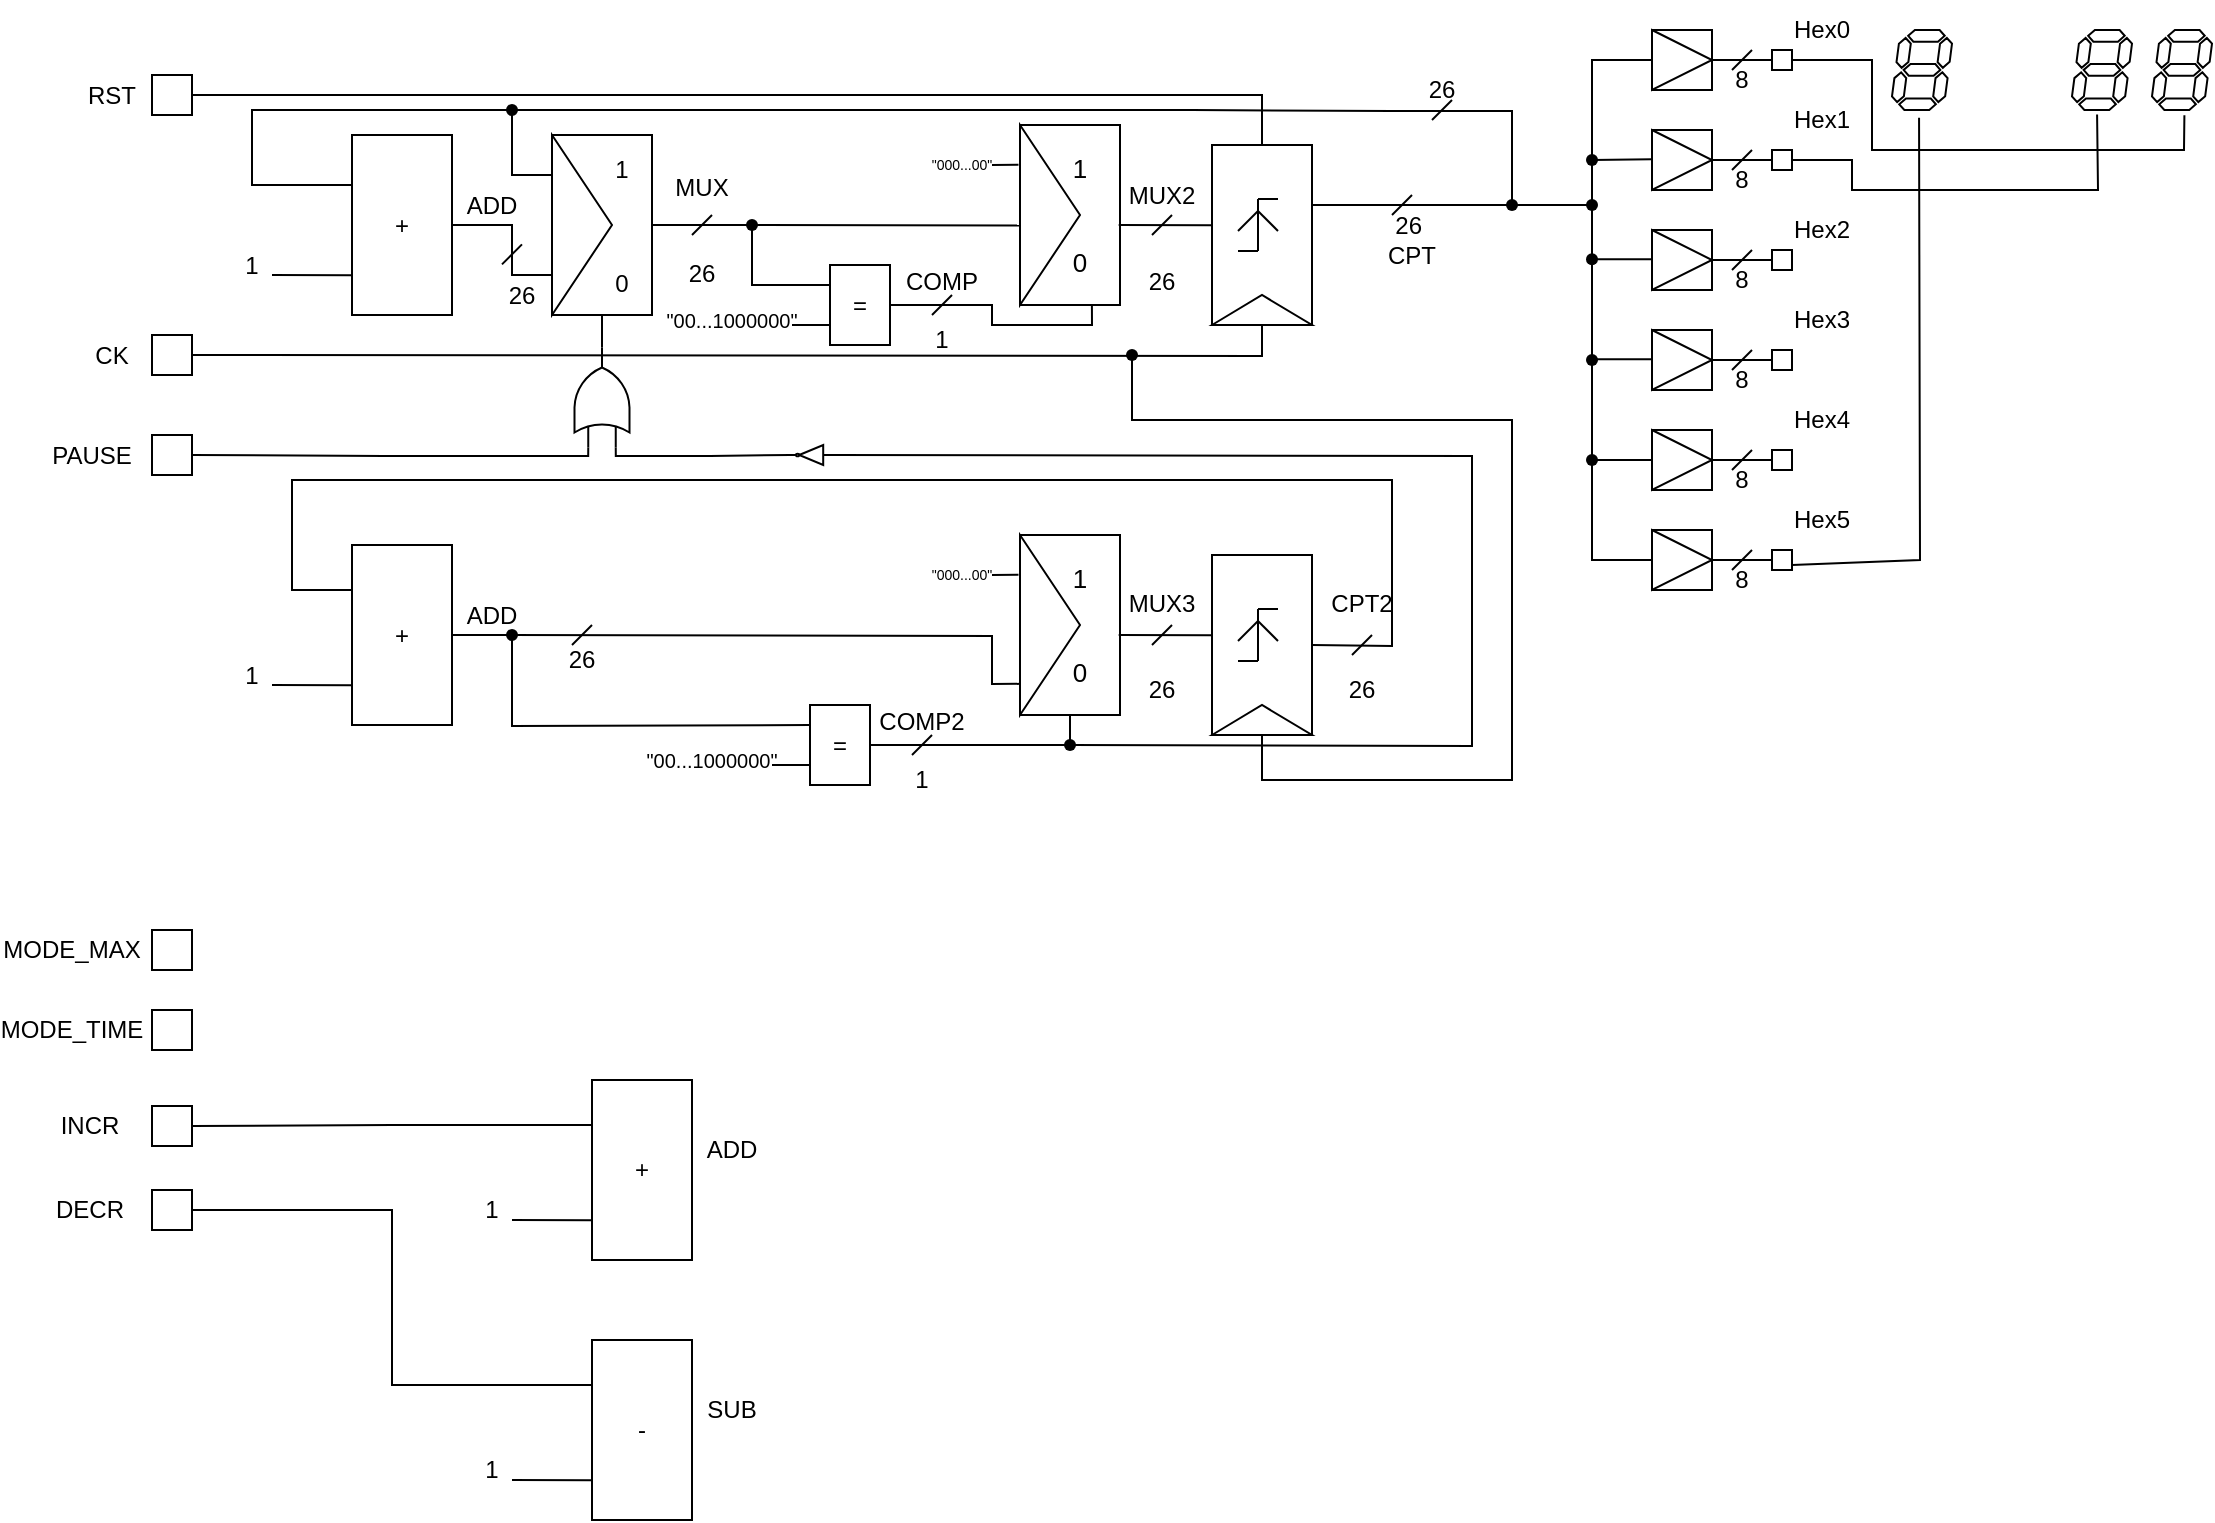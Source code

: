 <mxfile version="28.2.5">
  <diagram name="Page-1" id="TGo61gCRK2V74XQc2gA1">
    <mxGraphModel dx="579" dy="293" grid="1" gridSize="10" guides="1" tooltips="1" connect="1" arrows="1" fold="1" page="1" pageScale="1" pageWidth="827" pageHeight="1169" math="0" shadow="0">
      <root>
        <mxCell id="0" />
        <mxCell id="1" parent="0" />
        <mxCell id="C4tHGR8kcUQV5d1W9FfS-1" value="+" style="rounded=0;whiteSpace=wrap;html=1;" vertex="1" parent="1">
          <mxGeometry x="610" y="367.5" width="50" height="90" as="geometry" />
        </mxCell>
        <mxCell id="C4tHGR8kcUQV5d1W9FfS-2" value="" style="group;rotation=-90;" vertex="1" connectable="0" parent="1">
          <mxGeometry x="1020" y="412.5" width="90" height="70" as="geometry" />
        </mxCell>
        <mxCell id="C4tHGR8kcUQV5d1W9FfS-3" value="" style="rounded=0;whiteSpace=wrap;html=1;rotation=-90;" vertex="1" parent="C4tHGR8kcUQV5d1W9FfS-2">
          <mxGeometry y="-20" width="90" height="50" as="geometry" />
        </mxCell>
        <mxCell id="C4tHGR8kcUQV5d1W9FfS-4" value="" style="group;rotation=-90;" vertex="1" connectable="0" parent="C4tHGR8kcUQV5d1W9FfS-2">
          <mxGeometry x="30" y="-10" width="26" height="20" as="geometry" />
        </mxCell>
        <mxCell id="C4tHGR8kcUQV5d1W9FfS-5" value="" style="endArrow=none;html=1;rounded=0;" edge="1" parent="C4tHGR8kcUQV5d1W9FfS-4">
          <mxGeometry width="50" height="50" relative="1" as="geometry">
            <mxPoint x="13" y="23" as="sourcePoint" />
            <mxPoint x="13" y="-3" as="targetPoint" />
          </mxGeometry>
        </mxCell>
        <mxCell id="C4tHGR8kcUQV5d1W9FfS-6" value="" style="endArrow=none;html=1;rounded=0;" edge="1" parent="C4tHGR8kcUQV5d1W9FfS-4">
          <mxGeometry width="50" height="50" relative="1" as="geometry">
            <mxPoint x="13" y="23" as="sourcePoint" />
            <mxPoint x="3" y="23" as="targetPoint" />
          </mxGeometry>
        </mxCell>
        <mxCell id="C4tHGR8kcUQV5d1W9FfS-7" value="" style="endArrow=none;html=1;rounded=0;" edge="1" parent="C4tHGR8kcUQV5d1W9FfS-4">
          <mxGeometry width="50" height="50" relative="1" as="geometry">
            <mxPoint x="23" y="-3" as="sourcePoint" />
            <mxPoint x="13" y="-3" as="targetPoint" />
          </mxGeometry>
        </mxCell>
        <mxCell id="C4tHGR8kcUQV5d1W9FfS-8" value="" style="endArrow=none;html=1;rounded=0;" edge="1" parent="C4tHGR8kcUQV5d1W9FfS-4">
          <mxGeometry width="50" height="50" relative="1" as="geometry">
            <mxPoint x="13" y="3" as="sourcePoint" />
            <mxPoint x="3" y="13" as="targetPoint" />
            <Array as="points">
              <mxPoint x="13" y="3" />
            </Array>
          </mxGeometry>
        </mxCell>
        <mxCell id="C4tHGR8kcUQV5d1W9FfS-9" value="" style="endArrow=none;html=1;rounded=0;" edge="1" parent="C4tHGR8kcUQV5d1W9FfS-4">
          <mxGeometry width="50" height="50" relative="1" as="geometry">
            <mxPoint x="13" y="3" as="sourcePoint" />
            <mxPoint x="23" y="13" as="targetPoint" />
          </mxGeometry>
        </mxCell>
        <mxCell id="C4tHGR8kcUQV5d1W9FfS-10" value="" style="triangle;whiteSpace=wrap;html=1;rotation=-90;" vertex="1" parent="C4tHGR8kcUQV5d1W9FfS-2">
          <mxGeometry x="37.5" y="17.5" width="15" height="50" as="geometry" />
        </mxCell>
        <mxCell id="C4tHGR8kcUQV5d1W9FfS-11" value="" style="endArrow=none;html=1;rounded=0;entryX=0.004;entryY=0.779;entryDx=0;entryDy=0;entryPerimeter=0;" edge="1" parent="1" target="C4tHGR8kcUQV5d1W9FfS-1">
          <mxGeometry width="50" height="50" relative="1" as="geometry">
            <mxPoint x="570" y="437.5" as="sourcePoint" />
            <mxPoint x="580" y="487.5" as="targetPoint" />
          </mxGeometry>
        </mxCell>
        <mxCell id="C4tHGR8kcUQV5d1W9FfS-12" value="" style="verticalLabelPosition=bottom;shadow=0;dashed=0;align=center;html=1;verticalAlign=top;shape=mxgraph.electrical.opto_electronics.7_segment_display;pointerEvents=1;" vertex="1" parent="1">
          <mxGeometry x="1380" y="315" width="30" height="40" as="geometry" />
        </mxCell>
        <mxCell id="C4tHGR8kcUQV5d1W9FfS-13" value="" style="verticalLabelPosition=bottom;shadow=0;dashed=0;align=center;html=1;verticalAlign=top;shape=mxgraph.electrical.opto_electronics.7_segment_display;pointerEvents=1;" vertex="1" parent="1">
          <mxGeometry x="1470" y="315" width="30" height="40" as="geometry" />
        </mxCell>
        <mxCell id="C4tHGR8kcUQV5d1W9FfS-14" value="" style="verticalLabelPosition=bottom;shadow=0;dashed=0;align=center;html=1;verticalAlign=top;shape=mxgraph.electrical.opto_electronics.7_segment_display;pointerEvents=1;" vertex="1" parent="1">
          <mxGeometry x="1510" y="315" width="30" height="40" as="geometry" />
        </mxCell>
        <mxCell id="C4tHGR8kcUQV5d1W9FfS-15" value="1" style="text;html=1;align=center;verticalAlign=middle;whiteSpace=wrap;rounded=0;" vertex="1" parent="1">
          <mxGeometry x="550" y="417.5" width="20" height="30" as="geometry" />
        </mxCell>
        <mxCell id="C4tHGR8kcUQV5d1W9FfS-16" value="" style="rounded=0;whiteSpace=wrap;html=1;" vertex="1" parent="1">
          <mxGeometry x="510" y="467.5" width="20" height="20" as="geometry" />
        </mxCell>
        <mxCell id="C4tHGR8kcUQV5d1W9FfS-17" value="" style="rounded=0;whiteSpace=wrap;html=1;" vertex="1" parent="1">
          <mxGeometry x="510" y="337.5" width="20" height="20" as="geometry" />
        </mxCell>
        <mxCell id="C4tHGR8kcUQV5d1W9FfS-18" value="" style="endArrow=none;html=1;rounded=0;entryX=1;entryY=0.5;entryDx=0;entryDy=0;exitX=1;exitY=0.5;exitDx=0;exitDy=0;" edge="1" parent="1" source="C4tHGR8kcUQV5d1W9FfS-17" target="C4tHGR8kcUQV5d1W9FfS-3">
          <mxGeometry width="50" height="50" relative="1" as="geometry">
            <mxPoint x="740" y="617.5" as="sourcePoint" />
            <mxPoint x="790" y="567.5" as="targetPoint" />
            <Array as="points">
              <mxPoint x="875" y="347.5" />
              <mxPoint x="1065" y="347.5" />
            </Array>
          </mxGeometry>
        </mxCell>
        <mxCell id="C4tHGR8kcUQV5d1W9FfS-19" value="" style="endArrow=none;html=1;rounded=0;" edge="1" parent="1">
          <mxGeometry width="50" height="50" relative="1" as="geometry">
            <mxPoint x="685" y="432.17" as="sourcePoint" />
            <mxPoint x="695" y="422.17" as="targetPoint" />
          </mxGeometry>
        </mxCell>
        <mxCell id="C4tHGR8kcUQV5d1W9FfS-20" value="" style="endArrow=none;html=1;rounded=0;" edge="1" parent="1">
          <mxGeometry width="50" height="50" relative="1" as="geometry">
            <mxPoint x="1130" y="407.5" as="sourcePoint" />
            <mxPoint x="1140" y="397.5" as="targetPoint" />
          </mxGeometry>
        </mxCell>
        <mxCell id="C4tHGR8kcUQV5d1W9FfS-21" value="26&amp;nbsp;&lt;div&gt;CPT&lt;/div&gt;" style="text;html=1;align=center;verticalAlign=middle;whiteSpace=wrap;rounded=0;" vertex="1" parent="1">
          <mxGeometry x="1110" y="405" width="60" height="30" as="geometry" />
        </mxCell>
        <mxCell id="C4tHGR8kcUQV5d1W9FfS-22" value="" style="rounded=0;whiteSpace=wrap;html=1;" vertex="1" parent="1">
          <mxGeometry x="1260" y="315" width="30" height="30" as="geometry" />
        </mxCell>
        <mxCell id="C4tHGR8kcUQV5d1W9FfS-23" value="" style="triangle;whiteSpace=wrap;html=1;" vertex="1" parent="1">
          <mxGeometry x="1260" y="315" width="30" height="30" as="geometry" />
        </mxCell>
        <mxCell id="C4tHGR8kcUQV5d1W9FfS-24" value="" style="endArrow=none;html=1;rounded=0;entryX=0;entryY=0.5;entryDx=0;entryDy=0;exitX=0;exitY=0.5;exitDx=0;exitDy=0;" edge="1" parent="1" target="C4tHGR8kcUQV5d1W9FfS-23">
          <mxGeometry width="50" height="50" relative="1" as="geometry">
            <mxPoint x="1260" y="580" as="sourcePoint" />
            <mxPoint x="1170" y="525" as="targetPoint" />
            <Array as="points">
              <mxPoint x="1230" y="580" />
              <mxPoint x="1230" y="330" />
            </Array>
          </mxGeometry>
        </mxCell>
        <mxCell id="C4tHGR8kcUQV5d1W9FfS-25" value="" style="endArrow=none;html=1;rounded=0;entryX=1;entryY=0.5;entryDx=0;entryDy=0;" edge="1" parent="1" source="C4tHGR8kcUQV5d1W9FfS-27" target="C4tHGR8kcUQV5d1W9FfS-23">
          <mxGeometry width="50" height="50" relative="1" as="geometry">
            <mxPoint x="1310" y="330" as="sourcePoint" />
            <mxPoint x="1410" y="505" as="targetPoint" />
          </mxGeometry>
        </mxCell>
        <mxCell id="C4tHGR8kcUQV5d1W9FfS-26" value="" style="endArrow=none;html=1;rounded=0;entryX=1;entryY=0.5;entryDx=0;entryDy=0;" edge="1" parent="1" target="C4tHGR8kcUQV5d1W9FfS-27">
          <mxGeometry width="50" height="50" relative="1" as="geometry">
            <mxPoint x="1310" y="330" as="sourcePoint" />
            <mxPoint x="1290" y="330" as="targetPoint" />
          </mxGeometry>
        </mxCell>
        <mxCell id="C4tHGR8kcUQV5d1W9FfS-27" value="" style="rounded=0;whiteSpace=wrap;html=1;" vertex="1" parent="1">
          <mxGeometry x="1320" y="325" width="10" height="10" as="geometry" />
        </mxCell>
        <mxCell id="C4tHGR8kcUQV5d1W9FfS-28" value="" style="endArrow=none;html=1;rounded=0;" edge="1" parent="1">
          <mxGeometry width="50" height="50" relative="1" as="geometry">
            <mxPoint x="1300" y="335" as="sourcePoint" />
            <mxPoint x="1310" y="325" as="targetPoint" />
          </mxGeometry>
        </mxCell>
        <mxCell id="C4tHGR8kcUQV5d1W9FfS-29" value="8" style="text;html=1;align=center;verticalAlign=middle;whiteSpace=wrap;rounded=0;" vertex="1" parent="1">
          <mxGeometry x="1300" y="335" width="10" height="10" as="geometry" />
        </mxCell>
        <mxCell id="C4tHGR8kcUQV5d1W9FfS-30" value="" style="rounded=0;whiteSpace=wrap;html=1;" vertex="1" parent="1">
          <mxGeometry x="1260" y="365" width="30" height="30" as="geometry" />
        </mxCell>
        <mxCell id="C4tHGR8kcUQV5d1W9FfS-31" value="" style="triangle;whiteSpace=wrap;html=1;" vertex="1" parent="1">
          <mxGeometry x="1260" y="365" width="30" height="30" as="geometry" />
        </mxCell>
        <mxCell id="C4tHGR8kcUQV5d1W9FfS-32" value="" style="endArrow=none;html=1;rounded=0;entryX=1;entryY=0.5;entryDx=0;entryDy=0;" edge="1" parent="1" source="C4tHGR8kcUQV5d1W9FfS-34" target="C4tHGR8kcUQV5d1W9FfS-31">
          <mxGeometry width="50" height="50" relative="1" as="geometry">
            <mxPoint x="1310" y="380" as="sourcePoint" />
            <mxPoint x="1410" y="555" as="targetPoint" />
          </mxGeometry>
        </mxCell>
        <mxCell id="C4tHGR8kcUQV5d1W9FfS-33" value="" style="endArrow=none;html=1;rounded=0;entryX=1;entryY=0.5;entryDx=0;entryDy=0;" edge="1" parent="1" target="C4tHGR8kcUQV5d1W9FfS-34">
          <mxGeometry width="50" height="50" relative="1" as="geometry">
            <mxPoint x="1310" y="380" as="sourcePoint" />
            <mxPoint x="1290" y="380" as="targetPoint" />
          </mxGeometry>
        </mxCell>
        <mxCell id="C4tHGR8kcUQV5d1W9FfS-34" value="" style="rounded=0;whiteSpace=wrap;html=1;" vertex="1" parent="1">
          <mxGeometry x="1320" y="375" width="10" height="10" as="geometry" />
        </mxCell>
        <mxCell id="C4tHGR8kcUQV5d1W9FfS-35" value="" style="endArrow=none;html=1;rounded=0;" edge="1" parent="1">
          <mxGeometry width="50" height="50" relative="1" as="geometry">
            <mxPoint x="1300" y="385" as="sourcePoint" />
            <mxPoint x="1310" y="375" as="targetPoint" />
          </mxGeometry>
        </mxCell>
        <mxCell id="C4tHGR8kcUQV5d1W9FfS-36" value="8" style="text;html=1;align=center;verticalAlign=middle;whiteSpace=wrap;rounded=0;" vertex="1" parent="1">
          <mxGeometry x="1300" y="385" width="10" height="10" as="geometry" />
        </mxCell>
        <mxCell id="C4tHGR8kcUQV5d1W9FfS-37" value="" style="rounded=0;whiteSpace=wrap;html=1;" vertex="1" parent="1">
          <mxGeometry x="1260" y="415" width="30" height="30" as="geometry" />
        </mxCell>
        <mxCell id="C4tHGR8kcUQV5d1W9FfS-38" value="" style="triangle;whiteSpace=wrap;html=1;" vertex="1" parent="1">
          <mxGeometry x="1260" y="415" width="30" height="30" as="geometry" />
        </mxCell>
        <mxCell id="C4tHGR8kcUQV5d1W9FfS-39" value="" style="endArrow=none;html=1;rounded=0;entryX=1;entryY=0.5;entryDx=0;entryDy=0;" edge="1" parent="1" source="C4tHGR8kcUQV5d1W9FfS-41" target="C4tHGR8kcUQV5d1W9FfS-38">
          <mxGeometry width="50" height="50" relative="1" as="geometry">
            <mxPoint x="1310" y="430" as="sourcePoint" />
            <mxPoint x="1410" y="605" as="targetPoint" />
          </mxGeometry>
        </mxCell>
        <mxCell id="C4tHGR8kcUQV5d1W9FfS-40" value="" style="endArrow=none;html=1;rounded=0;entryX=1;entryY=0.5;entryDx=0;entryDy=0;" edge="1" parent="1" target="C4tHGR8kcUQV5d1W9FfS-41">
          <mxGeometry width="50" height="50" relative="1" as="geometry">
            <mxPoint x="1310" y="430" as="sourcePoint" />
            <mxPoint x="1290" y="430" as="targetPoint" />
          </mxGeometry>
        </mxCell>
        <mxCell id="C4tHGR8kcUQV5d1W9FfS-41" value="" style="rounded=0;whiteSpace=wrap;html=1;" vertex="1" parent="1">
          <mxGeometry x="1320" y="425" width="10" height="10" as="geometry" />
        </mxCell>
        <mxCell id="C4tHGR8kcUQV5d1W9FfS-42" value="" style="endArrow=none;html=1;rounded=0;" edge="1" parent="1">
          <mxGeometry width="50" height="50" relative="1" as="geometry">
            <mxPoint x="1300" y="435" as="sourcePoint" />
            <mxPoint x="1310" y="425" as="targetPoint" />
          </mxGeometry>
        </mxCell>
        <mxCell id="C4tHGR8kcUQV5d1W9FfS-43" value="8" style="text;html=1;align=center;verticalAlign=middle;whiteSpace=wrap;rounded=0;" vertex="1" parent="1">
          <mxGeometry x="1300" y="435" width="10" height="10" as="geometry" />
        </mxCell>
        <mxCell id="C4tHGR8kcUQV5d1W9FfS-44" value="" style="rounded=0;whiteSpace=wrap;html=1;" vertex="1" parent="1">
          <mxGeometry x="1260" y="465" width="30" height="30" as="geometry" />
        </mxCell>
        <mxCell id="C4tHGR8kcUQV5d1W9FfS-45" value="" style="triangle;whiteSpace=wrap;html=1;" vertex="1" parent="1">
          <mxGeometry x="1260" y="465" width="30" height="30" as="geometry" />
        </mxCell>
        <mxCell id="C4tHGR8kcUQV5d1W9FfS-46" value="" style="endArrow=none;html=1;rounded=0;entryX=1;entryY=0.5;entryDx=0;entryDy=0;" edge="1" parent="1" source="C4tHGR8kcUQV5d1W9FfS-48" target="C4tHGR8kcUQV5d1W9FfS-45">
          <mxGeometry width="50" height="50" relative="1" as="geometry">
            <mxPoint x="1310" y="480" as="sourcePoint" />
            <mxPoint x="1410" y="655" as="targetPoint" />
          </mxGeometry>
        </mxCell>
        <mxCell id="C4tHGR8kcUQV5d1W9FfS-47" value="" style="endArrow=none;html=1;rounded=0;entryX=1;entryY=0.5;entryDx=0;entryDy=0;" edge="1" parent="1" target="C4tHGR8kcUQV5d1W9FfS-48">
          <mxGeometry width="50" height="50" relative="1" as="geometry">
            <mxPoint x="1310" y="480" as="sourcePoint" />
            <mxPoint x="1290" y="480" as="targetPoint" />
          </mxGeometry>
        </mxCell>
        <mxCell id="C4tHGR8kcUQV5d1W9FfS-48" value="" style="rounded=0;whiteSpace=wrap;html=1;" vertex="1" parent="1">
          <mxGeometry x="1320" y="475" width="10" height="10" as="geometry" />
        </mxCell>
        <mxCell id="C4tHGR8kcUQV5d1W9FfS-49" value="" style="endArrow=none;html=1;rounded=0;" edge="1" parent="1">
          <mxGeometry width="50" height="50" relative="1" as="geometry">
            <mxPoint x="1300" y="485" as="sourcePoint" />
            <mxPoint x="1310" y="475" as="targetPoint" />
          </mxGeometry>
        </mxCell>
        <mxCell id="C4tHGR8kcUQV5d1W9FfS-50" value="8" style="text;html=1;align=center;verticalAlign=middle;whiteSpace=wrap;rounded=0;" vertex="1" parent="1">
          <mxGeometry x="1300" y="485" width="10" height="10" as="geometry" />
        </mxCell>
        <mxCell id="C4tHGR8kcUQV5d1W9FfS-51" value="" style="rounded=0;whiteSpace=wrap;html=1;" vertex="1" parent="1">
          <mxGeometry x="1260" y="515" width="30" height="30" as="geometry" />
        </mxCell>
        <mxCell id="C4tHGR8kcUQV5d1W9FfS-52" value="" style="triangle;whiteSpace=wrap;html=1;" vertex="1" parent="1">
          <mxGeometry x="1260" y="515" width="30" height="30" as="geometry" />
        </mxCell>
        <mxCell id="C4tHGR8kcUQV5d1W9FfS-53" value="" style="endArrow=none;html=1;rounded=0;entryX=1;entryY=0.5;entryDx=0;entryDy=0;" edge="1" parent="1" source="C4tHGR8kcUQV5d1W9FfS-55" target="C4tHGR8kcUQV5d1W9FfS-52">
          <mxGeometry width="50" height="50" relative="1" as="geometry">
            <mxPoint x="1310" y="530" as="sourcePoint" />
            <mxPoint x="1410" y="705" as="targetPoint" />
          </mxGeometry>
        </mxCell>
        <mxCell id="C4tHGR8kcUQV5d1W9FfS-54" value="" style="endArrow=none;html=1;rounded=0;entryX=1;entryY=0.5;entryDx=0;entryDy=0;" edge="1" parent="1" target="C4tHGR8kcUQV5d1W9FfS-55">
          <mxGeometry width="50" height="50" relative="1" as="geometry">
            <mxPoint x="1310" y="530" as="sourcePoint" />
            <mxPoint x="1290" y="530" as="targetPoint" />
          </mxGeometry>
        </mxCell>
        <mxCell id="C4tHGR8kcUQV5d1W9FfS-55" value="" style="rounded=0;whiteSpace=wrap;html=1;" vertex="1" parent="1">
          <mxGeometry x="1320" y="525" width="10" height="10" as="geometry" />
        </mxCell>
        <mxCell id="C4tHGR8kcUQV5d1W9FfS-56" value="" style="endArrow=none;html=1;rounded=0;" edge="1" parent="1">
          <mxGeometry width="50" height="50" relative="1" as="geometry">
            <mxPoint x="1300" y="535" as="sourcePoint" />
            <mxPoint x="1310" y="525" as="targetPoint" />
          </mxGeometry>
        </mxCell>
        <mxCell id="C4tHGR8kcUQV5d1W9FfS-57" value="8" style="text;html=1;align=center;verticalAlign=middle;whiteSpace=wrap;rounded=0;" vertex="1" parent="1">
          <mxGeometry x="1300" y="535" width="10" height="10" as="geometry" />
        </mxCell>
        <mxCell id="C4tHGR8kcUQV5d1W9FfS-58" value="" style="rounded=0;whiteSpace=wrap;html=1;" vertex="1" parent="1">
          <mxGeometry x="1260" y="565" width="30" height="30" as="geometry" />
        </mxCell>
        <mxCell id="C4tHGR8kcUQV5d1W9FfS-59" value="" style="triangle;whiteSpace=wrap;html=1;" vertex="1" parent="1">
          <mxGeometry x="1260" y="565" width="30" height="30" as="geometry" />
        </mxCell>
        <mxCell id="C4tHGR8kcUQV5d1W9FfS-60" value="" style="endArrow=none;html=1;rounded=0;entryX=1;entryY=0.5;entryDx=0;entryDy=0;" edge="1" parent="1" source="C4tHGR8kcUQV5d1W9FfS-62" target="C4tHGR8kcUQV5d1W9FfS-59">
          <mxGeometry width="50" height="50" relative="1" as="geometry">
            <mxPoint x="1310" y="580" as="sourcePoint" />
            <mxPoint x="1410" y="755" as="targetPoint" />
          </mxGeometry>
        </mxCell>
        <mxCell id="C4tHGR8kcUQV5d1W9FfS-61" value="" style="endArrow=none;html=1;rounded=0;entryX=1;entryY=0.5;entryDx=0;entryDy=0;" edge="1" parent="1" target="C4tHGR8kcUQV5d1W9FfS-62">
          <mxGeometry width="50" height="50" relative="1" as="geometry">
            <mxPoint x="1310" y="580" as="sourcePoint" />
            <mxPoint x="1290" y="580" as="targetPoint" />
          </mxGeometry>
        </mxCell>
        <mxCell id="C4tHGR8kcUQV5d1W9FfS-62" value="" style="rounded=0;whiteSpace=wrap;html=1;" vertex="1" parent="1">
          <mxGeometry x="1320" y="575" width="10" height="10" as="geometry" />
        </mxCell>
        <mxCell id="C4tHGR8kcUQV5d1W9FfS-63" value="" style="endArrow=none;html=1;rounded=0;" edge="1" parent="1">
          <mxGeometry width="50" height="50" relative="1" as="geometry">
            <mxPoint x="1300" y="585" as="sourcePoint" />
            <mxPoint x="1310" y="575" as="targetPoint" />
          </mxGeometry>
        </mxCell>
        <mxCell id="C4tHGR8kcUQV5d1W9FfS-64" value="8" style="text;html=1;align=center;verticalAlign=middle;whiteSpace=wrap;rounded=0;" vertex="1" parent="1">
          <mxGeometry x="1300" y="585" width="10" height="10" as="geometry" />
        </mxCell>
        <mxCell id="C4tHGR8kcUQV5d1W9FfS-65" value="" style="endArrow=none;html=1;rounded=0;entryX=0;entryY=0.5;entryDx=0;entryDy=0;" edge="1" parent="1" target="C4tHGR8kcUQV5d1W9FfS-52">
          <mxGeometry width="50" height="50" relative="1" as="geometry">
            <mxPoint x="1230" y="530" as="sourcePoint" />
            <mxPoint x="1180" y="575" as="targetPoint" />
          </mxGeometry>
        </mxCell>
        <mxCell id="C4tHGR8kcUQV5d1W9FfS-66" value="" style="endArrow=none;html=1;rounded=0;entryX=0;entryY=0.5;entryDx=0;entryDy=0;" edge="1" parent="1">
          <mxGeometry width="50" height="50" relative="1" as="geometry">
            <mxPoint x="1230" y="479.67" as="sourcePoint" />
            <mxPoint x="1260" y="479.67" as="targetPoint" />
          </mxGeometry>
        </mxCell>
        <mxCell id="C4tHGR8kcUQV5d1W9FfS-67" value="" style="endArrow=none;html=1;rounded=0;entryX=0;entryY=0.5;entryDx=0;entryDy=0;" edge="1" parent="1" source="C4tHGR8kcUQV5d1W9FfS-69">
          <mxGeometry width="50" height="50" relative="1" as="geometry">
            <mxPoint x="1230" y="429.67" as="sourcePoint" />
            <mxPoint x="1260" y="429.67" as="targetPoint" />
          </mxGeometry>
        </mxCell>
        <mxCell id="C4tHGR8kcUQV5d1W9FfS-68" value="" style="endArrow=none;html=1;rounded=0;entryX=0;entryY=0.5;entryDx=0;entryDy=0;" edge="1" parent="1" source="C4tHGR8kcUQV5d1W9FfS-100">
          <mxGeometry width="50" height="50" relative="1" as="geometry">
            <mxPoint x="1230" y="379.67" as="sourcePoint" />
            <mxPoint x="1260" y="379.67" as="targetPoint" />
          </mxGeometry>
        </mxCell>
        <mxCell id="C4tHGR8kcUQV5d1W9FfS-69" value="" style="shape=waypoint;sketch=0;fillStyle=solid;size=6;pointerEvents=1;points=[];fillColor=none;resizable=0;rotatable=0;perimeter=centerPerimeter;snapToPoint=1;" vertex="1" parent="1">
          <mxGeometry x="1220" y="419.67" width="20" height="20" as="geometry" />
        </mxCell>
        <mxCell id="C4tHGR8kcUQV5d1W9FfS-70" value="" style="shape=waypoint;sketch=0;fillStyle=solid;size=6;pointerEvents=1;points=[];fillColor=none;resizable=0;rotatable=0;perimeter=centerPerimeter;snapToPoint=1;" vertex="1" parent="1">
          <mxGeometry x="1220" y="470" width="20" height="20" as="geometry" />
        </mxCell>
        <mxCell id="C4tHGR8kcUQV5d1W9FfS-71" value="" style="shape=waypoint;sketch=0;fillStyle=solid;size=6;pointerEvents=1;points=[];fillColor=none;resizable=0;rotatable=0;perimeter=centerPerimeter;snapToPoint=1;" vertex="1" parent="1">
          <mxGeometry x="1220" y="520" width="20" height="20" as="geometry" />
        </mxCell>
        <mxCell id="C4tHGR8kcUQV5d1W9FfS-72" value="CK" style="text;html=1;align=center;verticalAlign=middle;whiteSpace=wrap;rounded=0;" vertex="1" parent="1">
          <mxGeometry x="460" y="462.5" width="60" height="30" as="geometry" />
        </mxCell>
        <mxCell id="C4tHGR8kcUQV5d1W9FfS-73" value="RST" style="text;html=1;align=center;verticalAlign=middle;whiteSpace=wrap;rounded=0;" vertex="1" parent="1">
          <mxGeometry x="460" y="332.5" width="60" height="30" as="geometry" />
        </mxCell>
        <mxCell id="C4tHGR8kcUQV5d1W9FfS-74" value="Hex0" style="text;html=1;align=center;verticalAlign=middle;whiteSpace=wrap;rounded=0;" vertex="1" parent="1">
          <mxGeometry x="1330" y="300" width="30" height="30" as="geometry" />
        </mxCell>
        <mxCell id="C4tHGR8kcUQV5d1W9FfS-75" value="Hex1" style="text;html=1;align=center;verticalAlign=middle;whiteSpace=wrap;rounded=0;" vertex="1" parent="1">
          <mxGeometry x="1330" y="345" width="30" height="30" as="geometry" />
        </mxCell>
        <mxCell id="C4tHGR8kcUQV5d1W9FfS-76" value="Hex2" style="text;html=1;align=center;verticalAlign=middle;whiteSpace=wrap;rounded=0;" vertex="1" parent="1">
          <mxGeometry x="1330" y="400" width="30" height="30" as="geometry" />
        </mxCell>
        <mxCell id="C4tHGR8kcUQV5d1W9FfS-77" value="Hex3" style="text;html=1;align=center;verticalAlign=middle;whiteSpace=wrap;rounded=0;" vertex="1" parent="1">
          <mxGeometry x="1330" y="445" width="30" height="30" as="geometry" />
        </mxCell>
        <mxCell id="C4tHGR8kcUQV5d1W9FfS-78" value="Hex4" style="text;html=1;align=center;verticalAlign=middle;whiteSpace=wrap;rounded=0;" vertex="1" parent="1">
          <mxGeometry x="1330" y="495" width="30" height="30" as="geometry" />
        </mxCell>
        <mxCell id="C4tHGR8kcUQV5d1W9FfS-79" value="Hex5" style="text;html=1;align=center;verticalAlign=middle;whiteSpace=wrap;rounded=0;" vertex="1" parent="1">
          <mxGeometry x="1330" y="545" width="30" height="30" as="geometry" />
        </mxCell>
        <mxCell id="C4tHGR8kcUQV5d1W9FfS-80" value="" style="endArrow=none;html=1;rounded=0;exitX=1;exitY=0.75;exitDx=0;exitDy=0;entryX=0.451;entryY=1.098;entryDx=0;entryDy=0;entryPerimeter=0;" edge="1" parent="1" source="C4tHGR8kcUQV5d1W9FfS-62" target="C4tHGR8kcUQV5d1W9FfS-12">
          <mxGeometry width="50" height="50" relative="1" as="geometry">
            <mxPoint x="1440" y="605" as="sourcePoint" />
            <mxPoint x="1490" y="555" as="targetPoint" />
            <Array as="points">
              <mxPoint x="1394" y="580" />
            </Array>
          </mxGeometry>
        </mxCell>
        <mxCell id="C4tHGR8kcUQV5d1W9FfS-81" value="" style="endArrow=none;html=1;rounded=0;exitX=1;exitY=0.5;exitDx=0;exitDy=0;entryX=0.54;entryY=1.065;entryDx=0;entryDy=0;entryPerimeter=0;" edge="1" parent="1" source="C4tHGR8kcUQV5d1W9FfS-27" target="C4tHGR8kcUQV5d1W9FfS-14">
          <mxGeometry width="50" height="50" relative="1" as="geometry">
            <mxPoint x="1430" y="445" as="sourcePoint" />
            <mxPoint x="1520" y="375" as="targetPoint" />
            <Array as="points">
              <mxPoint x="1370" y="330" />
              <mxPoint x="1370" y="375" />
              <mxPoint x="1526" y="375" />
            </Array>
          </mxGeometry>
        </mxCell>
        <mxCell id="C4tHGR8kcUQV5d1W9FfS-82" value="" style="endArrow=none;html=1;rounded=0;exitX=1;exitY=0.5;exitDx=0;exitDy=0;entryX=0.418;entryY=1.056;entryDx=0;entryDy=0;entryPerimeter=0;" edge="1" parent="1" source="C4tHGR8kcUQV5d1W9FfS-34" target="C4tHGR8kcUQV5d1W9FfS-13">
          <mxGeometry width="50" height="50" relative="1" as="geometry">
            <mxPoint x="1490" y="445" as="sourcePoint" />
            <mxPoint x="1540" y="395" as="targetPoint" />
            <Array as="points">
              <mxPoint x="1360" y="380" />
              <mxPoint x="1360" y="395" />
              <mxPoint x="1483" y="395" />
            </Array>
          </mxGeometry>
        </mxCell>
        <mxCell id="C4tHGR8kcUQV5d1W9FfS-83" value="" style="rounded=0;whiteSpace=wrap;html=1;strokeColor=#000000;" vertex="1" parent="1">
          <mxGeometry x="510" y="517.5" width="20" height="20" as="geometry" />
        </mxCell>
        <mxCell id="C4tHGR8kcUQV5d1W9FfS-84" value="PAUSE" style="text;html=1;align=center;verticalAlign=middle;whiteSpace=wrap;rounded=0;fontColor=#000000;" vertex="1" parent="1">
          <mxGeometry x="450" y="512.5" width="60" height="30" as="geometry" />
        </mxCell>
        <mxCell id="C4tHGR8kcUQV5d1W9FfS-85" value="" style="group" vertex="1" connectable="0" parent="1">
          <mxGeometry x="710" y="367.5" width="50" height="90" as="geometry" />
        </mxCell>
        <mxCell id="C4tHGR8kcUQV5d1W9FfS-86" value="" style="rounded=0;whiteSpace=wrap;html=1;" vertex="1" parent="C4tHGR8kcUQV5d1W9FfS-85">
          <mxGeometry width="50" height="90" as="geometry" />
        </mxCell>
        <mxCell id="C4tHGR8kcUQV5d1W9FfS-87" value="" style="triangle;whiteSpace=wrap;html=1;" vertex="1" parent="C4tHGR8kcUQV5d1W9FfS-85">
          <mxGeometry width="30" height="90" as="geometry" />
        </mxCell>
        <mxCell id="C4tHGR8kcUQV5d1W9FfS-88" value="1&lt;div&gt;&lt;br&gt;&lt;/div&gt;&lt;div&gt;&lt;br&gt;&lt;/div&gt;&lt;div&gt;&lt;br&gt;&lt;/div&gt;&lt;div&gt;0&lt;/div&gt;" style="text;html=1;align=center;verticalAlign=middle;whiteSpace=wrap;rounded=0;" vertex="1" parent="C4tHGR8kcUQV5d1W9FfS-85">
          <mxGeometry x="30" y="30" width="10" height="30" as="geometry" />
        </mxCell>
        <mxCell id="C4tHGR8kcUQV5d1W9FfS-89" value="" style="endArrow=none;html=1;rounded=0;" edge="1" parent="1" source="C4tHGR8kcUQV5d1W9FfS-106">
          <mxGeometry width="50" height="50" relative="1" as="geometry">
            <mxPoint x="1120" y="402.23" as="sourcePoint" />
            <mxPoint x="1230" y="402.5" as="targetPoint" />
            <Array as="points" />
          </mxGeometry>
        </mxCell>
        <mxCell id="C4tHGR8kcUQV5d1W9FfS-90" value="" style="endArrow=none;html=1;rounded=0;" edge="1" parent="1" source="C4tHGR8kcUQV5d1W9FfS-91">
          <mxGeometry width="50" height="50" relative="1" as="geometry">
            <mxPoint x="690" y="357.5" as="sourcePoint" />
            <mxPoint x="710" y="387.5" as="targetPoint" />
            <Array as="points">
              <mxPoint x="690" y="387.5" />
            </Array>
          </mxGeometry>
        </mxCell>
        <mxCell id="C4tHGR8kcUQV5d1W9FfS-91" value="" style="shape=waypoint;sketch=0;fillStyle=solid;size=6;pointerEvents=1;points=[];fillColor=none;resizable=0;rotatable=0;perimeter=centerPerimeter;snapToPoint=1;" vertex="1" parent="1">
          <mxGeometry x="680" y="345" width="20" height="20" as="geometry" />
        </mxCell>
        <mxCell id="C4tHGR8kcUQV5d1W9FfS-92" value="" style="endArrow=none;html=1;rounded=0;" edge="1" parent="1">
          <mxGeometry width="50" height="50" relative="1" as="geometry">
            <mxPoint x="610" y="392.5" as="sourcePoint" />
            <mxPoint x="1190" y="402.5" as="targetPoint" />
            <Array as="points">
              <mxPoint x="560" y="392.5" />
              <mxPoint x="560" y="355" />
              <mxPoint x="770" y="355" />
              <mxPoint x="960" y="355" />
              <mxPoint x="1030" y="355" />
              <mxPoint x="1130" y="355.5" />
              <mxPoint x="1190" y="355.5" />
            </Array>
          </mxGeometry>
        </mxCell>
        <mxCell id="C4tHGR8kcUQV5d1W9FfS-93" value="" style="endArrow=none;html=1;rounded=0;exitX=1;exitY=0.5;exitDx=0;exitDy=0;" edge="1" parent="1" source="C4tHGR8kcUQV5d1W9FfS-1">
          <mxGeometry width="50" height="50" relative="1" as="geometry">
            <mxPoint x="790" y="667.5" as="sourcePoint" />
            <mxPoint x="710" y="437.5" as="targetPoint" />
            <Array as="points">
              <mxPoint x="690" y="412.5" />
              <mxPoint x="690" y="437.5" />
            </Array>
          </mxGeometry>
        </mxCell>
        <mxCell id="C4tHGR8kcUQV5d1W9FfS-94" value="ADD" style="text;html=1;align=center;verticalAlign=middle;whiteSpace=wrap;rounded=0;" vertex="1" parent="1">
          <mxGeometry x="670" y="397.5" width="20" height="10" as="geometry" />
        </mxCell>
        <mxCell id="C4tHGR8kcUQV5d1W9FfS-95" value="26" style="text;html=1;align=center;verticalAlign=middle;whiteSpace=wrap;rounded=0;" vertex="1" parent="1">
          <mxGeometry x="690" y="432.5" width="10" height="30" as="geometry" />
        </mxCell>
        <mxCell id="C4tHGR8kcUQV5d1W9FfS-96" value="" style="endArrow=none;html=1;rounded=0;" edge="1" parent="1">
          <mxGeometry width="50" height="50" relative="1" as="geometry">
            <mxPoint x="780" y="417.5" as="sourcePoint" />
            <mxPoint x="790" y="407.5" as="targetPoint" />
          </mxGeometry>
        </mxCell>
        <mxCell id="C4tHGR8kcUQV5d1W9FfS-97" value="MUX&lt;div&gt;&lt;br&gt;&lt;/div&gt;&lt;div&gt;&lt;br&gt;&lt;/div&gt;&lt;div&gt;26&lt;/div&gt;" style="text;html=1;align=center;verticalAlign=middle;whiteSpace=wrap;rounded=0;" vertex="1" parent="1">
          <mxGeometry x="780" y="405" width="10" height="20" as="geometry" />
        </mxCell>
        <mxCell id="C4tHGR8kcUQV5d1W9FfS-98" value="" style="endArrow=none;html=1;rounded=0;" edge="1" parent="1">
          <mxGeometry width="50" height="50" relative="1" as="geometry">
            <mxPoint x="1150" y="360" as="sourcePoint" />
            <mxPoint x="1160" y="350" as="targetPoint" />
          </mxGeometry>
        </mxCell>
        <mxCell id="C4tHGR8kcUQV5d1W9FfS-99" value="" style="endArrow=none;html=1;rounded=0;entryDx=0;entryDy=0;" edge="1" parent="1" target="C4tHGR8kcUQV5d1W9FfS-100">
          <mxGeometry width="50" height="50" relative="1" as="geometry">
            <mxPoint x="1230" y="379.67" as="sourcePoint" />
            <mxPoint x="1260" y="379.67" as="targetPoint" />
          </mxGeometry>
        </mxCell>
        <mxCell id="C4tHGR8kcUQV5d1W9FfS-100" value="" style="shape=waypoint;sketch=0;fillStyle=solid;size=6;pointerEvents=1;points=[];fillColor=none;resizable=0;rotatable=0;perimeter=centerPerimeter;snapToPoint=1;" vertex="1" parent="1">
          <mxGeometry x="1220" y="370" width="20" height="20" as="geometry" />
        </mxCell>
        <mxCell id="C4tHGR8kcUQV5d1W9FfS-101" value="26" style="text;html=1;align=center;verticalAlign=middle;whiteSpace=wrap;rounded=0;" vertex="1" parent="1">
          <mxGeometry x="1130" y="330" width="50" height="30" as="geometry" />
        </mxCell>
        <mxCell id="C4tHGR8kcUQV5d1W9FfS-102" value="" style="group" vertex="1" connectable="0" parent="1">
          <mxGeometry x="944" y="362.5" width="60" height="90" as="geometry" />
        </mxCell>
        <mxCell id="C4tHGR8kcUQV5d1W9FfS-103" value="" style="rounded=0;whiteSpace=wrap;html=1;" vertex="1" parent="C4tHGR8kcUQV5d1W9FfS-102">
          <mxGeometry width="50" height="90" as="geometry" />
        </mxCell>
        <mxCell id="C4tHGR8kcUQV5d1W9FfS-104" value="" style="triangle;whiteSpace=wrap;html=1;" vertex="1" parent="C4tHGR8kcUQV5d1W9FfS-102">
          <mxGeometry width="30" height="90" as="geometry" />
        </mxCell>
        <mxCell id="C4tHGR8kcUQV5d1W9FfS-105" value="&lt;span&gt;1&lt;/span&gt;&lt;div&gt;&lt;span&gt;&lt;br&gt;&lt;/span&gt;&lt;/div&gt;&lt;div&gt;&lt;span&gt;&lt;br&gt;&lt;/span&gt;&lt;/div&gt;&lt;div&gt;&lt;span&gt;0&lt;/span&gt;&lt;/div&gt;" style="text;html=1;align=center;verticalAlign=middle;whiteSpace=wrap;rounded=0;fontSize=13;" vertex="1" parent="C4tHGR8kcUQV5d1W9FfS-102">
          <mxGeometry x="25" y="30" width="10" height="30" as="geometry" />
        </mxCell>
        <mxCell id="C4tHGR8kcUQV5d1W9FfS-106" value="" style="shape=waypoint;sketch=0;fillStyle=solid;size=6;pointerEvents=1;points=[];fillColor=none;resizable=0;rotatable=0;perimeter=centerPerimeter;snapToPoint=1;" vertex="1" parent="1">
          <mxGeometry x="1220" y="392.5" width="20" height="20" as="geometry" />
        </mxCell>
        <mxCell id="C4tHGR8kcUQV5d1W9FfS-107" value="&lt;font style=&quot;font-size: 7px;&quot;&gt;&quot;000...00&quot;&lt;/font&gt;" style="text;html=1;align=center;verticalAlign=middle;whiteSpace=wrap;rounded=0;" vertex="1" parent="1">
          <mxGeometry x="900" y="375" width="30" height="12.5" as="geometry" />
        </mxCell>
        <mxCell id="C4tHGR8kcUQV5d1W9FfS-108" value="" style="endArrow=none;html=1;rounded=0;entryX=0.554;entryY=0.007;entryDx=0;entryDy=0;entryPerimeter=0;exitX=0.987;exitY=0.555;exitDx=0;exitDy=0;exitPerimeter=0;" edge="1" parent="1" source="C4tHGR8kcUQV5d1W9FfS-103" target="C4tHGR8kcUQV5d1W9FfS-3">
          <mxGeometry width="50" height="50" relative="1" as="geometry">
            <mxPoint x="1020" y="412.5" as="sourcePoint" />
            <mxPoint x="994" y="412.5" as="targetPoint" />
            <Array as="points" />
          </mxGeometry>
        </mxCell>
        <mxCell id="C4tHGR8kcUQV5d1W9FfS-109" value="" style="endArrow=none;html=1;rounded=0;entryX=0.375;entryY=0.736;entryDx=0;entryDy=0;entryPerimeter=0;" edge="1" parent="1" source="C4tHGR8kcUQV5d1W9FfS-112" target="C4tHGR8kcUQV5d1W9FfS-106">
          <mxGeometry width="50" height="50" relative="1" as="geometry">
            <mxPoint x="1090" y="402.5" as="sourcePoint" />
            <mxPoint x="1170" y="417.5" as="targetPoint" />
            <Array as="points" />
          </mxGeometry>
        </mxCell>
        <mxCell id="C4tHGR8kcUQV5d1W9FfS-110" value="" style="endArrow=none;html=1;rounded=0;exitDx=0;exitDy=0;entryX=-0.009;entryY=0.559;entryDx=0;entryDy=0;entryPerimeter=0;" edge="1" parent="1" source="C4tHGR8kcUQV5d1W9FfS-154" target="C4tHGR8kcUQV5d1W9FfS-104">
          <mxGeometry width="50" height="50" relative="1" as="geometry">
            <mxPoint x="880" y="442.5" as="sourcePoint" />
            <mxPoint x="942" y="412.5" as="targetPoint" />
            <Array as="points" />
          </mxGeometry>
        </mxCell>
        <mxCell id="C4tHGR8kcUQV5d1W9FfS-111" value="" style="endArrow=none;html=1;rounded=0;entryDx=0;entryDy=0;entryPerimeter=0;" edge="1" parent="1" target="C4tHGR8kcUQV5d1W9FfS-112">
          <mxGeometry width="50" height="50" relative="1" as="geometry">
            <mxPoint x="1090" y="402.5" as="sourcePoint" />
            <mxPoint x="1230" y="402.5" as="targetPoint" />
            <Array as="points" />
          </mxGeometry>
        </mxCell>
        <mxCell id="C4tHGR8kcUQV5d1W9FfS-112" value="" style="shape=waypoint;sketch=0;fillStyle=solid;size=6;pointerEvents=1;points=[];fillColor=none;resizable=0;rotatable=0;perimeter=centerPerimeter;snapToPoint=1;" vertex="1" parent="1">
          <mxGeometry x="1180" y="392.5" width="20" height="20" as="geometry" />
        </mxCell>
        <mxCell id="C4tHGR8kcUQV5d1W9FfS-113" value="" style="endArrow=none;html=1;rounded=0;entryX=-0.025;entryY=0.221;entryDx=0;entryDy=0;entryPerimeter=0;" edge="1" parent="1" target="C4tHGR8kcUQV5d1W9FfS-104">
          <mxGeometry width="50" height="50" relative="1" as="geometry">
            <mxPoint x="930" y="382.5" as="sourcePoint" />
            <mxPoint x="910" y="392.5" as="targetPoint" />
          </mxGeometry>
        </mxCell>
        <mxCell id="C4tHGR8kcUQV5d1W9FfS-114" value="=" style="rounded=0;whiteSpace=wrap;html=1;" vertex="1" parent="1">
          <mxGeometry x="849" y="432.5" width="30" height="40" as="geometry" />
        </mxCell>
        <mxCell id="C4tHGR8kcUQV5d1W9FfS-115" value="" style="endArrow=none;html=1;rounded=0;entryX=0;entryY=0.25;entryDx=0;entryDy=0;" edge="1" parent="1" target="C4tHGR8kcUQV5d1W9FfS-114">
          <mxGeometry width="50" height="50" relative="1" as="geometry">
            <mxPoint x="810" y="412.5" as="sourcePoint" />
            <mxPoint x="870" y="422.5" as="targetPoint" />
            <Array as="points">
              <mxPoint x="810" y="442.5" />
            </Array>
          </mxGeometry>
        </mxCell>
        <mxCell id="C4tHGR8kcUQV5d1W9FfS-116" value="" style="endArrow=none;html=1;rounded=0;entryX=0;entryY=0.75;entryDx=0;entryDy=0;" edge="1" parent="1" target="C4tHGR8kcUQV5d1W9FfS-114">
          <mxGeometry width="50" height="50" relative="1" as="geometry">
            <mxPoint x="830" y="462.5" as="sourcePoint" />
            <mxPoint x="870" y="422.5" as="targetPoint" />
          </mxGeometry>
        </mxCell>
        <mxCell id="C4tHGR8kcUQV5d1W9FfS-117" value="&quot;00...1000000&quot;" style="text;html=1;align=center;verticalAlign=middle;whiteSpace=wrap;rounded=0;fontSize=10;" vertex="1" parent="1">
          <mxGeometry x="770" y="445" width="60" height="30" as="geometry" />
        </mxCell>
        <mxCell id="C4tHGR8kcUQV5d1W9FfS-118" value="" style="endArrow=none;html=1;rounded=0;entryX=0.719;entryY=1;entryDx=0;entryDy=0;exitX=1;exitY=0.5;exitDx=0;exitDy=0;entryPerimeter=0;" edge="1" parent="1" source="C4tHGR8kcUQV5d1W9FfS-114" target="C4tHGR8kcUQV5d1W9FfS-103">
          <mxGeometry width="50" height="50" relative="1" as="geometry">
            <mxPoint x="860" y="532.5" as="sourcePoint" />
            <mxPoint x="910" y="482.5" as="targetPoint" />
            <Array as="points">
              <mxPoint x="930" y="452.5" />
              <mxPoint x="930" y="462.5" />
              <mxPoint x="980" y="462.5" />
            </Array>
          </mxGeometry>
        </mxCell>
        <mxCell id="C4tHGR8kcUQV5d1W9FfS-119" value="COMP&lt;div&gt;&lt;br&gt;&lt;/div&gt;&lt;div&gt;1&lt;/div&gt;" style="text;html=1;align=center;verticalAlign=middle;whiteSpace=wrap;rounded=0;" vertex="1" parent="1">
          <mxGeometry x="900" y="445" width="10" height="20" as="geometry" />
        </mxCell>
        <mxCell id="C4tHGR8kcUQV5d1W9FfS-120" value="" style="endArrow=none;html=1;rounded=0;" edge="1" parent="1">
          <mxGeometry width="50" height="50" relative="1" as="geometry">
            <mxPoint x="900" y="457.5" as="sourcePoint" />
            <mxPoint x="910" y="447.5" as="targetPoint" />
          </mxGeometry>
        </mxCell>
        <mxCell id="C4tHGR8kcUQV5d1W9FfS-121" value="" style="endArrow=none;html=1;rounded=0;" edge="1" parent="1">
          <mxGeometry width="50" height="50" relative="1" as="geometry">
            <mxPoint x="1010" y="417.5" as="sourcePoint" />
            <mxPoint x="1020" y="407.5" as="targetPoint" />
          </mxGeometry>
        </mxCell>
        <mxCell id="C4tHGR8kcUQV5d1W9FfS-122" value="MUX2&lt;div&gt;&lt;br&gt;&lt;/div&gt;&lt;div&gt;&lt;br&gt;&lt;/div&gt;&lt;div&gt;26&lt;/div&gt;" style="text;html=1;align=center;verticalAlign=middle;whiteSpace=wrap;rounded=0;" vertex="1" parent="1">
          <mxGeometry x="1010" y="407.5" width="10" height="22.5" as="geometry" />
        </mxCell>
        <mxCell id="C4tHGR8kcUQV5d1W9FfS-123" value="+" style="rounded=0;whiteSpace=wrap;html=1;" vertex="1" parent="1">
          <mxGeometry x="610" y="572.5" width="50" height="90" as="geometry" />
        </mxCell>
        <mxCell id="C4tHGR8kcUQV5d1W9FfS-124" value="" style="rounded=0;whiteSpace=wrap;html=1;rotation=-90;" vertex="1" parent="1">
          <mxGeometry x="1020" y="597.5" width="90" height="50" as="geometry" />
        </mxCell>
        <mxCell id="C4tHGR8kcUQV5d1W9FfS-125" value="" style="group;rotation=-90;" vertex="1" connectable="0" parent="1">
          <mxGeometry x="1050" y="607.5" width="26" height="20" as="geometry" />
        </mxCell>
        <mxCell id="C4tHGR8kcUQV5d1W9FfS-126" value="" style="endArrow=none;html=1;rounded=0;" edge="1" parent="C4tHGR8kcUQV5d1W9FfS-125">
          <mxGeometry width="50" height="50" relative="1" as="geometry">
            <mxPoint x="13" y="23" as="sourcePoint" />
            <mxPoint x="13" y="-3" as="targetPoint" />
          </mxGeometry>
        </mxCell>
        <mxCell id="C4tHGR8kcUQV5d1W9FfS-127" value="" style="endArrow=none;html=1;rounded=0;" edge="1" parent="C4tHGR8kcUQV5d1W9FfS-125">
          <mxGeometry width="50" height="50" relative="1" as="geometry">
            <mxPoint x="13" y="23" as="sourcePoint" />
            <mxPoint x="3" y="23" as="targetPoint" />
          </mxGeometry>
        </mxCell>
        <mxCell id="C4tHGR8kcUQV5d1W9FfS-128" value="" style="endArrow=none;html=1;rounded=0;" edge="1" parent="C4tHGR8kcUQV5d1W9FfS-125">
          <mxGeometry width="50" height="50" relative="1" as="geometry">
            <mxPoint x="23" y="-3" as="sourcePoint" />
            <mxPoint x="13" y="-3" as="targetPoint" />
          </mxGeometry>
        </mxCell>
        <mxCell id="C4tHGR8kcUQV5d1W9FfS-129" value="" style="endArrow=none;html=1;rounded=0;" edge="1" parent="C4tHGR8kcUQV5d1W9FfS-125">
          <mxGeometry width="50" height="50" relative="1" as="geometry">
            <mxPoint x="13" y="3" as="sourcePoint" />
            <mxPoint x="3" y="13" as="targetPoint" />
            <Array as="points">
              <mxPoint x="13" y="3" />
            </Array>
          </mxGeometry>
        </mxCell>
        <mxCell id="C4tHGR8kcUQV5d1W9FfS-130" value="" style="endArrow=none;html=1;rounded=0;" edge="1" parent="C4tHGR8kcUQV5d1W9FfS-125">
          <mxGeometry width="50" height="50" relative="1" as="geometry">
            <mxPoint x="13" y="3" as="sourcePoint" />
            <mxPoint x="23" y="13" as="targetPoint" />
          </mxGeometry>
        </mxCell>
        <mxCell id="C4tHGR8kcUQV5d1W9FfS-131" value="" style="triangle;whiteSpace=wrap;html=1;rotation=-90;" vertex="1" parent="1">
          <mxGeometry x="1057.5" y="635" width="15" height="50" as="geometry" />
        </mxCell>
        <mxCell id="C4tHGR8kcUQV5d1W9FfS-132" value="" style="endArrow=none;html=1;rounded=0;entryX=0.004;entryY=0.779;entryDx=0;entryDy=0;entryPerimeter=0;" edge="1" parent="1" target="C4tHGR8kcUQV5d1W9FfS-123">
          <mxGeometry width="50" height="50" relative="1" as="geometry">
            <mxPoint x="570" y="642.5" as="sourcePoint" />
            <mxPoint x="580" y="692.5" as="targetPoint" />
          </mxGeometry>
        </mxCell>
        <mxCell id="C4tHGR8kcUQV5d1W9FfS-133" value="1" style="text;html=1;align=center;verticalAlign=middle;whiteSpace=wrap;rounded=0;" vertex="1" parent="1">
          <mxGeometry x="550" y="622.5" width="20" height="30" as="geometry" />
        </mxCell>
        <mxCell id="C4tHGR8kcUQV5d1W9FfS-134" value="" style="endArrow=none;html=1;rounded=0;" edge="1" parent="1">
          <mxGeometry width="50" height="50" relative="1" as="geometry">
            <mxPoint x="720" y="622.5" as="sourcePoint" />
            <mxPoint x="730" y="612.5" as="targetPoint" />
          </mxGeometry>
        </mxCell>
        <mxCell id="C4tHGR8kcUQV5d1W9FfS-135" value="" style="endArrow=none;html=1;rounded=0;exitX=1;exitY=0.5;exitDx=0;exitDy=0;entryX=0;entryY=0.25;entryDx=0;entryDy=0;" edge="1" parent="1" source="C4tHGR8kcUQV5d1W9FfS-123" target="C4tHGR8kcUQV5d1W9FfS-145">
          <mxGeometry width="50" height="50" relative="1" as="geometry">
            <mxPoint x="790" y="872.5" as="sourcePoint" />
            <mxPoint x="760" y="618" as="targetPoint" />
            <Array as="points">
              <mxPoint x="690" y="617.5" />
              <mxPoint x="690" y="663" />
            </Array>
          </mxGeometry>
        </mxCell>
        <mxCell id="C4tHGR8kcUQV5d1W9FfS-136" value="ADD" style="text;html=1;align=center;verticalAlign=middle;whiteSpace=wrap;rounded=0;" vertex="1" parent="1">
          <mxGeometry x="670" y="602.5" width="20" height="10" as="geometry" />
        </mxCell>
        <mxCell id="C4tHGR8kcUQV5d1W9FfS-137" value="26" style="text;html=1;align=center;verticalAlign=middle;whiteSpace=wrap;rounded=0;" vertex="1" parent="1">
          <mxGeometry x="720" y="615" width="10" height="30" as="geometry" />
        </mxCell>
        <mxCell id="C4tHGR8kcUQV5d1W9FfS-138" value="" style="group" vertex="1" connectable="0" parent="1">
          <mxGeometry x="944" y="567.5" width="60" height="90" as="geometry" />
        </mxCell>
        <mxCell id="C4tHGR8kcUQV5d1W9FfS-139" value="" style="rounded=0;whiteSpace=wrap;html=1;" vertex="1" parent="C4tHGR8kcUQV5d1W9FfS-138">
          <mxGeometry width="50" height="90" as="geometry" />
        </mxCell>
        <mxCell id="C4tHGR8kcUQV5d1W9FfS-140" value="" style="triangle;whiteSpace=wrap;html=1;" vertex="1" parent="C4tHGR8kcUQV5d1W9FfS-138">
          <mxGeometry width="30" height="90" as="geometry" />
        </mxCell>
        <mxCell id="C4tHGR8kcUQV5d1W9FfS-141" value="&lt;span&gt;1&lt;/span&gt;&lt;div&gt;&lt;span&gt;&lt;br&gt;&lt;/span&gt;&lt;/div&gt;&lt;div&gt;&lt;span&gt;&lt;br&gt;&lt;/span&gt;&lt;/div&gt;&lt;div&gt;&lt;span&gt;0&lt;/span&gt;&lt;/div&gt;" style="text;html=1;align=center;verticalAlign=middle;whiteSpace=wrap;rounded=0;fontSize=13;" vertex="1" parent="C4tHGR8kcUQV5d1W9FfS-138">
          <mxGeometry x="25" y="30" width="10" height="30" as="geometry" />
        </mxCell>
        <mxCell id="C4tHGR8kcUQV5d1W9FfS-142" value="&lt;font style=&quot;font-size: 7px;&quot;&gt;&quot;000...00&quot;&lt;/font&gt;" style="text;html=1;align=center;verticalAlign=middle;whiteSpace=wrap;rounded=0;" vertex="1" parent="1">
          <mxGeometry x="900" y="580" width="30" height="12.5" as="geometry" />
        </mxCell>
        <mxCell id="C4tHGR8kcUQV5d1W9FfS-143" value="" style="endArrow=none;html=1;rounded=0;entryX=0.554;entryY=0.007;entryDx=0;entryDy=0;entryPerimeter=0;exitX=0.987;exitY=0.555;exitDx=0;exitDy=0;exitPerimeter=0;" edge="1" parent="1" source="C4tHGR8kcUQV5d1W9FfS-139" target="C4tHGR8kcUQV5d1W9FfS-124">
          <mxGeometry width="50" height="50" relative="1" as="geometry">
            <mxPoint x="1020" y="617.5" as="sourcePoint" />
            <mxPoint x="994" y="617.5" as="targetPoint" />
            <Array as="points" />
          </mxGeometry>
        </mxCell>
        <mxCell id="C4tHGR8kcUQV5d1W9FfS-144" value="" style="endArrow=none;html=1;rounded=0;entryX=-0.025;entryY=0.221;entryDx=0;entryDy=0;entryPerimeter=0;" edge="1" parent="1" target="C4tHGR8kcUQV5d1W9FfS-140">
          <mxGeometry width="50" height="50" relative="1" as="geometry">
            <mxPoint x="930" y="587.5" as="sourcePoint" />
            <mxPoint x="910" y="597.5" as="targetPoint" />
          </mxGeometry>
        </mxCell>
        <mxCell id="C4tHGR8kcUQV5d1W9FfS-145" value="=" style="rounded=0;whiteSpace=wrap;html=1;" vertex="1" parent="1">
          <mxGeometry x="839" y="652.5" width="30" height="40" as="geometry" />
        </mxCell>
        <mxCell id="C4tHGR8kcUQV5d1W9FfS-146" value="" style="endArrow=none;html=1;rounded=0;entryX=0;entryY=0.75;entryDx=0;entryDy=0;" edge="1" parent="1" target="C4tHGR8kcUQV5d1W9FfS-145">
          <mxGeometry width="50" height="50" relative="1" as="geometry">
            <mxPoint x="820" y="682.5" as="sourcePoint" />
            <mxPoint x="860" y="642.5" as="targetPoint" />
          </mxGeometry>
        </mxCell>
        <mxCell id="C4tHGR8kcUQV5d1W9FfS-147" value="&quot;00...1000000&quot;" style="text;html=1;align=center;verticalAlign=middle;whiteSpace=wrap;rounded=0;fontSize=10;" vertex="1" parent="1">
          <mxGeometry x="760" y="665" width="60" height="30" as="geometry" />
        </mxCell>
        <mxCell id="C4tHGR8kcUQV5d1W9FfS-148" value="COMP2&lt;div&gt;&lt;div&gt;&lt;br&gt;&lt;/div&gt;&lt;div&gt;1&lt;/div&gt;&lt;/div&gt;" style="text;html=1;align=center;verticalAlign=middle;whiteSpace=wrap;rounded=0;" vertex="1" parent="1">
          <mxGeometry x="890" y="665" width="10" height="20" as="geometry" />
        </mxCell>
        <mxCell id="C4tHGR8kcUQV5d1W9FfS-149" value="" style="endArrow=none;html=1;rounded=0;" edge="1" parent="1">
          <mxGeometry width="50" height="50" relative="1" as="geometry">
            <mxPoint x="890" y="677.5" as="sourcePoint" />
            <mxPoint x="900" y="667.5" as="targetPoint" />
          </mxGeometry>
        </mxCell>
        <mxCell id="C4tHGR8kcUQV5d1W9FfS-150" value="" style="endArrow=none;html=1;rounded=0;" edge="1" parent="1">
          <mxGeometry width="50" height="50" relative="1" as="geometry">
            <mxPoint x="1010" y="622.5" as="sourcePoint" />
            <mxPoint x="1020" y="612.5" as="targetPoint" />
          </mxGeometry>
        </mxCell>
        <mxCell id="C4tHGR8kcUQV5d1W9FfS-151" value="MUX3&lt;div&gt;&lt;br&gt;&lt;/div&gt;&lt;div&gt;&lt;br&gt;&lt;/div&gt;&lt;div&gt;26&lt;/div&gt;" style="text;html=1;align=center;verticalAlign=middle;whiteSpace=wrap;rounded=0;" vertex="1" parent="1">
          <mxGeometry x="1010" y="612.5" width="10" height="20" as="geometry" />
        </mxCell>
        <mxCell id="C4tHGR8kcUQV5d1W9FfS-152" value="" style="endArrow=none;html=1;rounded=0;exitX=0.5;exitY=1;exitDx=0;exitDy=0;entryX=0;entryY=0.25;entryDx=0;entryDy=0;" edge="1" parent="1" source="C4tHGR8kcUQV5d1W9FfS-124" target="C4tHGR8kcUQV5d1W9FfS-123">
          <mxGeometry width="50" height="50" relative="1" as="geometry">
            <mxPoint x="720" y="600" as="sourcePoint" />
            <mxPoint x="770" y="550" as="targetPoint" />
            <Array as="points">
              <mxPoint x="1130" y="623" />
              <mxPoint x="1130" y="540" />
              <mxPoint x="635" y="540" />
              <mxPoint x="580" y="540" />
              <mxPoint x="580" y="595" />
            </Array>
          </mxGeometry>
        </mxCell>
        <mxCell id="C4tHGR8kcUQV5d1W9FfS-153" value="" style="endArrow=none;html=1;rounded=0;exitX=1;exitY=0.5;exitDx=0;exitDy=0;entryDx=0;entryDy=0;entryPerimeter=0;" edge="1" parent="1" source="C4tHGR8kcUQV5d1W9FfS-86" target="C4tHGR8kcUQV5d1W9FfS-154">
          <mxGeometry width="50" height="50" relative="1" as="geometry">
            <mxPoint x="760" y="413" as="sourcePoint" />
            <mxPoint x="944" y="413" as="targetPoint" />
            <Array as="points" />
          </mxGeometry>
        </mxCell>
        <mxCell id="C4tHGR8kcUQV5d1W9FfS-154" value="" style="shape=waypoint;sketch=0;fillStyle=solid;size=6;pointerEvents=1;points=[];fillColor=none;resizable=0;rotatable=0;perimeter=centerPerimeter;snapToPoint=1;" vertex="1" parent="1">
          <mxGeometry x="800" y="402.5" width="20" height="20" as="geometry" />
        </mxCell>
        <mxCell id="C4tHGR8kcUQV5d1W9FfS-155" value="" style="endArrow=none;html=1;rounded=0;entryX=0.5;entryY=1;entryDx=0;entryDy=0;exitDx=0;exitDy=0;" edge="1" parent="1" source="C4tHGR8kcUQV5d1W9FfS-162" target="C4tHGR8kcUQV5d1W9FfS-139">
          <mxGeometry width="50" height="50" relative="1" as="geometry">
            <mxPoint x="780" y="680" as="sourcePoint" />
            <mxPoint x="830" y="630" as="targetPoint" />
            <Array as="points" />
          </mxGeometry>
        </mxCell>
        <mxCell id="C4tHGR8kcUQV5d1W9FfS-156" value="" style="endArrow=none;html=1;rounded=0;exitX=1;exitY=0.5;exitDx=0;exitDy=0;entryX=0.006;entryY=0.827;entryDx=0;entryDy=0;entryPerimeter=0;" edge="1" parent="1" source="C4tHGR8kcUQV5d1W9FfS-123" target="C4tHGR8kcUQV5d1W9FfS-140">
          <mxGeometry width="50" height="50" relative="1" as="geometry">
            <mxPoint x="690" y="620" as="sourcePoint" />
            <mxPoint x="880" y="620" as="targetPoint" />
            <Array as="points">
              <mxPoint x="930" y="618" />
              <mxPoint x="930" y="642" />
            </Array>
          </mxGeometry>
        </mxCell>
        <mxCell id="C4tHGR8kcUQV5d1W9FfS-157" value="CPT2&lt;br&gt;&lt;div&gt;&lt;br&gt;&lt;/div&gt;&lt;div&gt;&lt;br&gt;&lt;/div&gt;&lt;div&gt;26&lt;/div&gt;" style="text;html=1;align=center;verticalAlign=middle;whiteSpace=wrap;rounded=0;" vertex="1" parent="1">
          <mxGeometry x="1110" y="612.5" width="10" height="20" as="geometry" />
        </mxCell>
        <mxCell id="C4tHGR8kcUQV5d1W9FfS-158" value="" style="endArrow=none;html=1;rounded=0;" edge="1" parent="1">
          <mxGeometry width="50" height="50" relative="1" as="geometry">
            <mxPoint x="1110" y="627.5" as="sourcePoint" />
            <mxPoint x="1120" y="617.5" as="targetPoint" />
          </mxGeometry>
        </mxCell>
        <mxCell id="C4tHGR8kcUQV5d1W9FfS-159" value="" style="verticalLabelPosition=bottom;shadow=0;dashed=0;align=center;html=1;verticalAlign=top;shape=mxgraph.electrical.logic_gates.inverter_2;rotation=-180;" vertex="1" parent="1">
          <mxGeometry x="829" y="522.5" width="20" height="10" as="geometry" />
        </mxCell>
        <mxCell id="C4tHGR8kcUQV5d1W9FfS-160" value="" style="endArrow=none;html=1;rounded=0;exitDx=0;exitDy=0;exitX=0;exitY=0.5;exitPerimeter=0;" edge="1" parent="1" source="C4tHGR8kcUQV5d1W9FfS-159" target="C4tHGR8kcUQV5d1W9FfS-162">
          <mxGeometry width="50" height="50" relative="1" as="geometry">
            <mxPoint x="900" y="520" as="sourcePoint" />
            <mxPoint x="970" y="670" as="targetPoint" />
            <Array as="points">
              <mxPoint x="1170" y="528" />
              <mxPoint x="1170" y="673" />
            </Array>
          </mxGeometry>
        </mxCell>
        <mxCell id="C4tHGR8kcUQV5d1W9FfS-161" value="" style="endArrow=none;html=1;rounded=0;entryDx=0;entryDy=0;exitX=1;exitY=0.5;exitDx=0;exitDy=0;" edge="1" parent="1" source="C4tHGR8kcUQV5d1W9FfS-145" target="C4tHGR8kcUQV5d1W9FfS-162">
          <mxGeometry width="50" height="50" relative="1" as="geometry">
            <mxPoint x="869" y="673" as="sourcePoint" />
            <mxPoint x="969" y="658" as="targetPoint" />
            <Array as="points" />
          </mxGeometry>
        </mxCell>
        <mxCell id="C4tHGR8kcUQV5d1W9FfS-162" value="" style="shape=waypoint;sketch=0;fillStyle=solid;size=6;pointerEvents=1;points=[];fillColor=none;resizable=0;rotatable=0;perimeter=centerPerimeter;snapToPoint=1;" vertex="1" parent="1">
          <mxGeometry x="959" y="662.5" width="20" height="20" as="geometry" />
        </mxCell>
        <mxCell id="C4tHGR8kcUQV5d1W9FfS-163" value="" style="shape=waypoint;sketch=0;fillStyle=solid;size=6;pointerEvents=1;points=[];fillColor=none;resizable=0;rotatable=0;perimeter=centerPerimeter;snapToPoint=1;" vertex="1" parent="1">
          <mxGeometry x="680" y="607.5" width="20" height="20" as="geometry" />
        </mxCell>
        <mxCell id="C4tHGR8kcUQV5d1W9FfS-164" value="" style="endArrow=none;html=1;rounded=0;exitX=1;exitY=0.5;exitDx=0;exitDy=0;entryX=0;entryY=0.5;entryDx=0;entryDy=0;" edge="1" parent="1" source="C4tHGR8kcUQV5d1W9FfS-16" target="C4tHGR8kcUQV5d1W9FfS-10">
          <mxGeometry width="50" height="50" relative="1" as="geometry">
            <mxPoint x="820" y="560" as="sourcePoint" />
            <mxPoint x="870" y="510" as="targetPoint" />
            <Array as="points">
              <mxPoint x="1065" y="478" />
            </Array>
          </mxGeometry>
        </mxCell>
        <mxCell id="C4tHGR8kcUQV5d1W9FfS-165" value="" style="endArrow=none;html=1;rounded=0;exitX=0.456;exitY=0.731;exitDx=0;exitDy=0;exitPerimeter=0;entryX=0;entryY=0.5;entryDx=0;entryDy=0;" edge="1" parent="1" source="C4tHGR8kcUQV5d1W9FfS-166" target="C4tHGR8kcUQV5d1W9FfS-131">
          <mxGeometry width="50" height="50" relative="1" as="geometry">
            <mxPoint x="1020" y="510" as="sourcePoint" />
            <mxPoint x="870" y="510" as="targetPoint" />
            <Array as="points">
              <mxPoint x="1000" y="510" />
              <mxPoint x="1190" y="510" />
              <mxPoint x="1190" y="690" />
              <mxPoint x="1065" y="690" />
            </Array>
          </mxGeometry>
        </mxCell>
        <mxCell id="C4tHGR8kcUQV5d1W9FfS-166" value="" style="shape=waypoint;sketch=0;fillStyle=solid;size=6;pointerEvents=1;points=[];fillColor=none;resizable=0;rotatable=0;perimeter=centerPerimeter;snapToPoint=1;" vertex="1" parent="1">
          <mxGeometry x="990" y="467.5" width="20" height="20" as="geometry" />
        </mxCell>
        <mxCell id="C4tHGR8kcUQV5d1W9FfS-167" style="edgeStyle=orthogonalEdgeStyle;rounded=0;orthogonalLoop=1;jettySize=auto;html=1;exitX=0;exitY=0.25;exitDx=0;exitDy=0;exitPerimeter=0;entryX=1;entryY=0.5;entryDx=0;entryDy=0;endArrow=none;endFill=0;" edge="1" parent="1" source="C4tHGR8kcUQV5d1W9FfS-168" target="C4tHGR8kcUQV5d1W9FfS-83">
          <mxGeometry relative="1" as="geometry">
            <Array as="points">
              <mxPoint x="728" y="528" />
              <mxPoint x="626" y="528" />
            </Array>
          </mxGeometry>
        </mxCell>
        <mxCell id="C4tHGR8kcUQV5d1W9FfS-168" value="" style="verticalLabelPosition=bottom;shadow=0;dashed=0;align=center;html=1;verticalAlign=top;shape=mxgraph.electrical.logic_gates.logic_gate;operation=or;rotation=-90;" vertex="1" parent="1">
          <mxGeometry x="710" y="485" width="50" height="27.5" as="geometry" />
        </mxCell>
        <mxCell id="C4tHGR8kcUQV5d1W9FfS-169" style="edgeStyle=orthogonalEdgeStyle;rounded=0;orthogonalLoop=1;jettySize=auto;html=1;exitX=0.5;exitY=1;exitDx=0;exitDy=0;entryX=1;entryY=0.5;entryDx=0;entryDy=0;entryPerimeter=0;endArrow=none;endFill=0;" edge="1" parent="1" source="C4tHGR8kcUQV5d1W9FfS-86" target="C4tHGR8kcUQV5d1W9FfS-168">
          <mxGeometry relative="1" as="geometry" />
        </mxCell>
        <mxCell id="C4tHGR8kcUQV5d1W9FfS-170" style="edgeStyle=orthogonalEdgeStyle;rounded=0;orthogonalLoop=1;jettySize=auto;html=1;exitX=0;exitY=0.75;exitDx=0;exitDy=0;exitPerimeter=0;entryX=1;entryY=0.5;entryDx=0;entryDy=0;entryPerimeter=0;endArrow=none;endFill=0;" edge="1" parent="1" source="C4tHGR8kcUQV5d1W9FfS-168" target="C4tHGR8kcUQV5d1W9FfS-159">
          <mxGeometry relative="1" as="geometry">
            <Array as="points">
              <mxPoint x="742" y="528" />
              <mxPoint x="789" y="528" />
            </Array>
          </mxGeometry>
        </mxCell>
        <mxCell id="C4tHGR8kcUQV5d1W9FfS-173" value="" style="rounded=0;whiteSpace=wrap;html=1;" vertex="1" parent="1">
          <mxGeometry x="510" y="765" width="20" height="20" as="geometry" />
        </mxCell>
        <mxCell id="C4tHGR8kcUQV5d1W9FfS-174" value="MODE_MAX" style="text;html=1;align=center;verticalAlign=middle;whiteSpace=wrap;rounded=0;" vertex="1" parent="1">
          <mxGeometry x="440" y="760" width="60" height="30" as="geometry" />
        </mxCell>
        <mxCell id="C4tHGR8kcUQV5d1W9FfS-175" value="" style="rounded=0;whiteSpace=wrap;html=1;" vertex="1" parent="1">
          <mxGeometry x="510" y="805" width="20" height="20" as="geometry" />
        </mxCell>
        <mxCell id="C4tHGR8kcUQV5d1W9FfS-176" value="MODE_TIME" style="text;html=1;align=center;verticalAlign=middle;whiteSpace=wrap;rounded=0;" vertex="1" parent="1">
          <mxGeometry x="440" y="800" width="60" height="30" as="geometry" />
        </mxCell>
        <mxCell id="C4tHGR8kcUQV5d1W9FfS-177" value="" style="rounded=0;whiteSpace=wrap;html=1;" vertex="1" parent="1">
          <mxGeometry x="510" y="853" width="20" height="20" as="geometry" />
        </mxCell>
        <mxCell id="C4tHGR8kcUQV5d1W9FfS-178" value="INCR" style="text;html=1;align=center;verticalAlign=middle;whiteSpace=wrap;rounded=0;" vertex="1" parent="1">
          <mxGeometry x="449" y="848" width="60" height="30" as="geometry" />
        </mxCell>
        <mxCell id="C4tHGR8kcUQV5d1W9FfS-179" value="" style="rounded=0;whiteSpace=wrap;html=1;" vertex="1" parent="1">
          <mxGeometry x="510" y="895" width="20" height="20" as="geometry" />
        </mxCell>
        <mxCell id="C4tHGR8kcUQV5d1W9FfS-180" value="DECR" style="text;html=1;align=center;verticalAlign=middle;whiteSpace=wrap;rounded=0;" vertex="1" parent="1">
          <mxGeometry x="449" y="890" width="60" height="30" as="geometry" />
        </mxCell>
        <mxCell id="C4tHGR8kcUQV5d1W9FfS-189" style="edgeStyle=orthogonalEdgeStyle;rounded=0;orthogonalLoop=1;jettySize=auto;html=1;exitX=0;exitY=0.25;exitDx=0;exitDy=0;entryX=1;entryY=0.5;entryDx=0;entryDy=0;endArrow=none;endFill=0;" edge="1" parent="1" source="C4tHGR8kcUQV5d1W9FfS-181" target="C4tHGR8kcUQV5d1W9FfS-177">
          <mxGeometry relative="1" as="geometry" />
        </mxCell>
        <mxCell id="C4tHGR8kcUQV5d1W9FfS-181" value="+" style="rounded=0;whiteSpace=wrap;html=1;" vertex="1" parent="1">
          <mxGeometry x="730" y="840" width="50" height="90" as="geometry" />
        </mxCell>
        <mxCell id="C4tHGR8kcUQV5d1W9FfS-182" value="" style="endArrow=none;html=1;rounded=0;entryX=0.004;entryY=0.779;entryDx=0;entryDy=0;entryPerimeter=0;" edge="1" parent="1" target="C4tHGR8kcUQV5d1W9FfS-181">
          <mxGeometry width="50" height="50" relative="1" as="geometry">
            <mxPoint x="690" y="910" as="sourcePoint" />
            <mxPoint x="700" y="960" as="targetPoint" />
          </mxGeometry>
        </mxCell>
        <mxCell id="C4tHGR8kcUQV5d1W9FfS-183" value="1" style="text;html=1;align=center;verticalAlign=middle;whiteSpace=wrap;rounded=0;" vertex="1" parent="1">
          <mxGeometry x="670" y="890" width="20" height="30" as="geometry" />
        </mxCell>
        <mxCell id="C4tHGR8kcUQV5d1W9FfS-184" value="ADD" style="text;html=1;align=center;verticalAlign=middle;whiteSpace=wrap;rounded=0;" vertex="1" parent="1">
          <mxGeometry x="790" y="870" width="20" height="10" as="geometry" />
        </mxCell>
        <mxCell id="C4tHGR8kcUQV5d1W9FfS-190" style="edgeStyle=orthogonalEdgeStyle;rounded=0;orthogonalLoop=1;jettySize=auto;html=1;exitX=0;exitY=0.25;exitDx=0;exitDy=0;entryX=1;entryY=0.5;entryDx=0;entryDy=0;endArrow=none;endFill=0;" edge="1" parent="1" source="C4tHGR8kcUQV5d1W9FfS-185" target="C4tHGR8kcUQV5d1W9FfS-179">
          <mxGeometry relative="1" as="geometry" />
        </mxCell>
        <mxCell id="C4tHGR8kcUQV5d1W9FfS-185" value="-" style="rounded=0;whiteSpace=wrap;html=1;" vertex="1" parent="1">
          <mxGeometry x="730" y="970" width="50" height="90" as="geometry" />
        </mxCell>
        <mxCell id="C4tHGR8kcUQV5d1W9FfS-186" value="" style="endArrow=none;html=1;rounded=0;entryX=0.004;entryY=0.779;entryDx=0;entryDy=0;entryPerimeter=0;" edge="1" parent="1" target="C4tHGR8kcUQV5d1W9FfS-185">
          <mxGeometry width="50" height="50" relative="1" as="geometry">
            <mxPoint x="690" y="1040" as="sourcePoint" />
            <mxPoint x="700" y="1090" as="targetPoint" />
          </mxGeometry>
        </mxCell>
        <mxCell id="C4tHGR8kcUQV5d1W9FfS-187" value="1" style="text;html=1;align=center;verticalAlign=middle;whiteSpace=wrap;rounded=0;" vertex="1" parent="1">
          <mxGeometry x="670" y="1020" width="20" height="30" as="geometry" />
        </mxCell>
        <mxCell id="C4tHGR8kcUQV5d1W9FfS-188" value="SUB" style="text;html=1;align=center;verticalAlign=middle;whiteSpace=wrap;rounded=0;" vertex="1" parent="1">
          <mxGeometry x="790" y="1000" width="20" height="10" as="geometry" />
        </mxCell>
      </root>
    </mxGraphModel>
  </diagram>
</mxfile>
